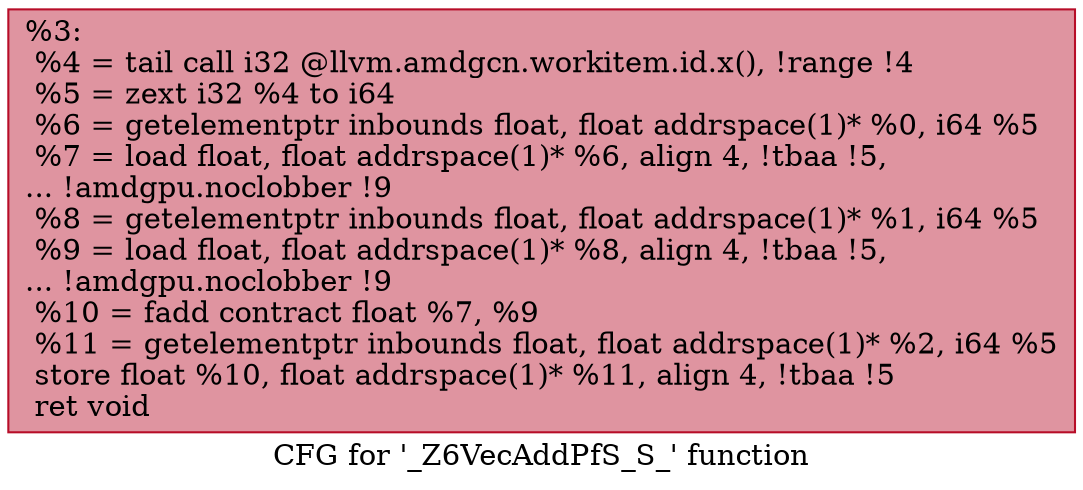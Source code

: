 digraph "CFG for '_Z6VecAddPfS_S_' function" {
	label="CFG for '_Z6VecAddPfS_S_' function";

	Node0x5b14cc0 [shape=record,color="#b70d28ff", style=filled, fillcolor="#b70d2870",label="{%3:\l  %4 = tail call i32 @llvm.amdgcn.workitem.id.x(), !range !4\l  %5 = zext i32 %4 to i64\l  %6 = getelementptr inbounds float, float addrspace(1)* %0, i64 %5\l  %7 = load float, float addrspace(1)* %6, align 4, !tbaa !5,\l... !amdgpu.noclobber !9\l  %8 = getelementptr inbounds float, float addrspace(1)* %1, i64 %5\l  %9 = load float, float addrspace(1)* %8, align 4, !tbaa !5,\l... !amdgpu.noclobber !9\l  %10 = fadd contract float %7, %9\l  %11 = getelementptr inbounds float, float addrspace(1)* %2, i64 %5\l  store float %10, float addrspace(1)* %11, align 4, !tbaa !5\l  ret void\l}"];
}
